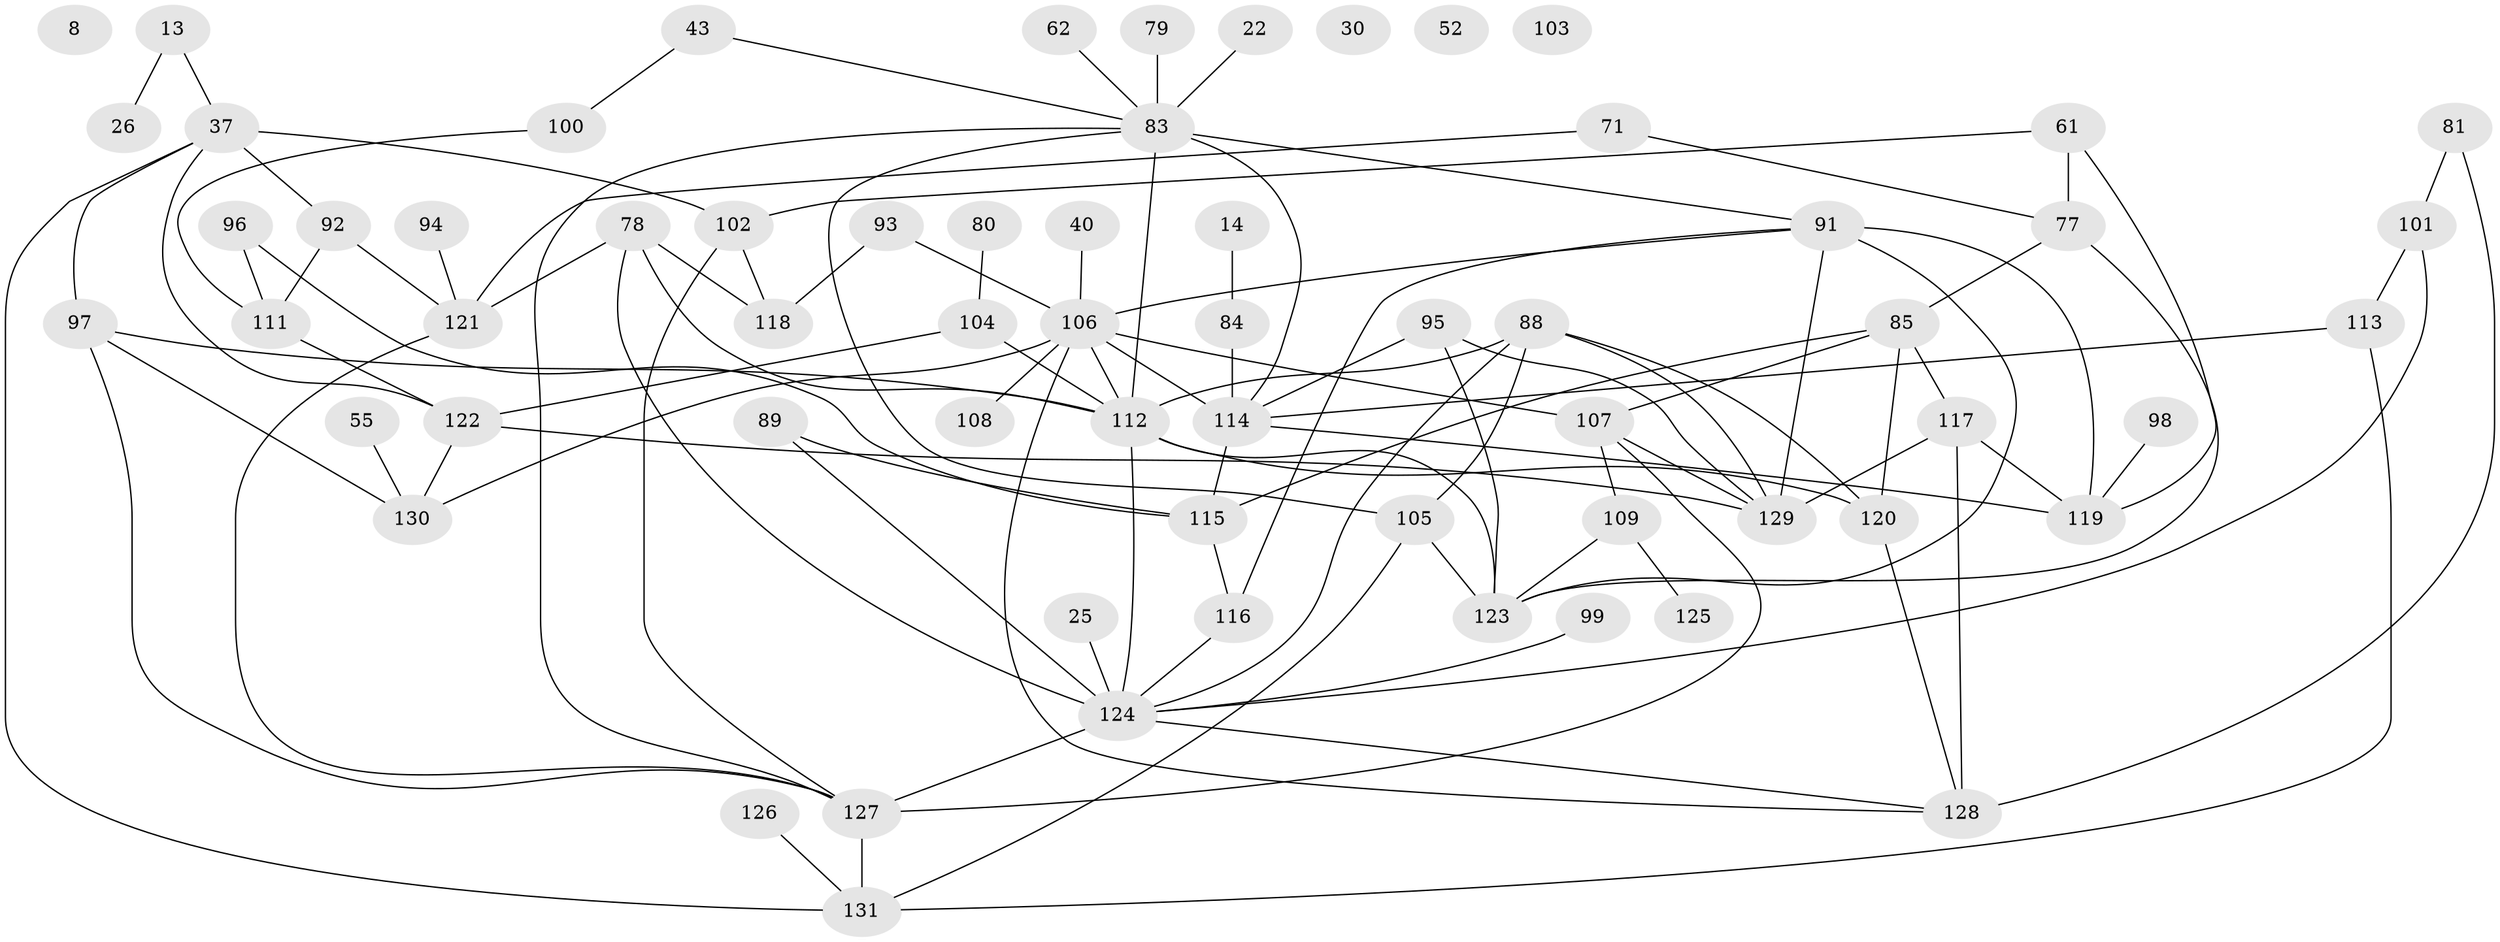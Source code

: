 // original degree distribution, {3: 0.2900763358778626, 2: 0.2366412213740458, 4: 0.16793893129770993, 0: 0.030534351145038167, 6: 0.015267175572519083, 1: 0.1450381679389313, 5: 0.10687022900763359, 7: 0.007633587786259542}
// Generated by graph-tools (version 1.1) at 2025/39/03/09/25 04:39:03]
// undirected, 65 vertices, 108 edges
graph export_dot {
graph [start="1"]
  node [color=gray90,style=filled];
  8;
  13;
  14;
  22;
  25;
  26;
  30;
  37 [super="+23"];
  40;
  43;
  52;
  55;
  61;
  62;
  71;
  77;
  78;
  79;
  80;
  81 [super="+17+49"];
  83 [super="+39+20+31"];
  84;
  85 [super="+18"];
  88 [super="+75"];
  89;
  91 [super="+42+82"];
  92;
  93;
  94;
  95;
  96;
  97 [super="+65"];
  98;
  99;
  100;
  101;
  102 [super="+7"];
  103;
  104;
  105 [super="+15+28+66"];
  106 [super="+51+90+72"];
  107;
  108;
  109 [super="+32"];
  111;
  112 [super="+19+4+87+110"];
  113 [super="+59"];
  114 [super="+12+29+53"];
  115 [super="+44+74"];
  116 [super="+6+33"];
  117 [super="+64"];
  118;
  119 [super="+50+5"];
  120 [super="+47"];
  121 [super="+54"];
  122 [super="+60"];
  123 [super="+10"];
  124 [super="+86+73"];
  125;
  126;
  127 [super="+24+76"];
  128 [super="+58+68"];
  129 [super="+67"];
  130;
  131 [super="+46"];
  13 -- 26;
  13 -- 37;
  14 -- 84;
  22 -- 83;
  25 -- 124;
  37 -- 102 [weight=2];
  37 -- 131;
  37 -- 97;
  37 -- 92;
  37 -- 122;
  40 -- 106;
  43 -- 100;
  43 -- 83;
  55 -- 130;
  61 -- 77;
  61 -- 119;
  61 -- 102;
  62 -- 83;
  71 -- 77;
  71 -- 121;
  77 -- 85;
  77 -- 123 [weight=2];
  78 -- 118;
  78 -- 112;
  78 -- 124;
  78 -- 121;
  79 -- 83;
  80 -- 104;
  81 -- 128;
  81 -- 101;
  83 -- 127 [weight=2];
  83 -- 112 [weight=2];
  83 -- 105;
  83 -- 114 [weight=2];
  83 -- 91;
  84 -- 114;
  85 -- 120;
  85 -- 107;
  85 -- 117;
  85 -- 115;
  88 -- 105;
  88 -- 129;
  88 -- 120;
  88 -- 124;
  88 -- 112;
  89 -- 124;
  89 -- 115;
  91 -- 116;
  91 -- 119 [weight=2];
  91 -- 123;
  91 -- 106;
  91 -- 129;
  92 -- 111;
  92 -- 121;
  93 -- 118;
  93 -- 106;
  94 -- 121;
  95 -- 123;
  95 -- 114;
  95 -- 129;
  96 -- 111;
  96 -- 115;
  97 -- 130;
  97 -- 112;
  97 -- 127;
  98 -- 119;
  99 -- 124;
  100 -- 111;
  101 -- 113;
  101 -- 124;
  102 -- 118;
  102 -- 127;
  104 -- 122;
  104 -- 112;
  105 -- 123;
  105 -- 131;
  106 -- 112 [weight=2];
  106 -- 130;
  106 -- 114 [weight=2];
  106 -- 107;
  106 -- 108;
  106 -- 128;
  107 -- 109;
  107 -- 127;
  107 -- 129;
  109 -- 125;
  109 -- 123;
  111 -- 122;
  112 -- 120;
  112 -- 123;
  112 -- 124;
  113 -- 114;
  113 -- 131;
  114 -- 115;
  114 -- 119 [weight=2];
  115 -- 116;
  116 -- 124;
  117 -- 128 [weight=2];
  117 -- 129;
  117 -- 119;
  120 -- 128;
  121 -- 127;
  122 -- 130;
  122 -- 129;
  124 -- 127 [weight=3];
  124 -- 128;
  126 -- 131;
  127 -- 131;
}
